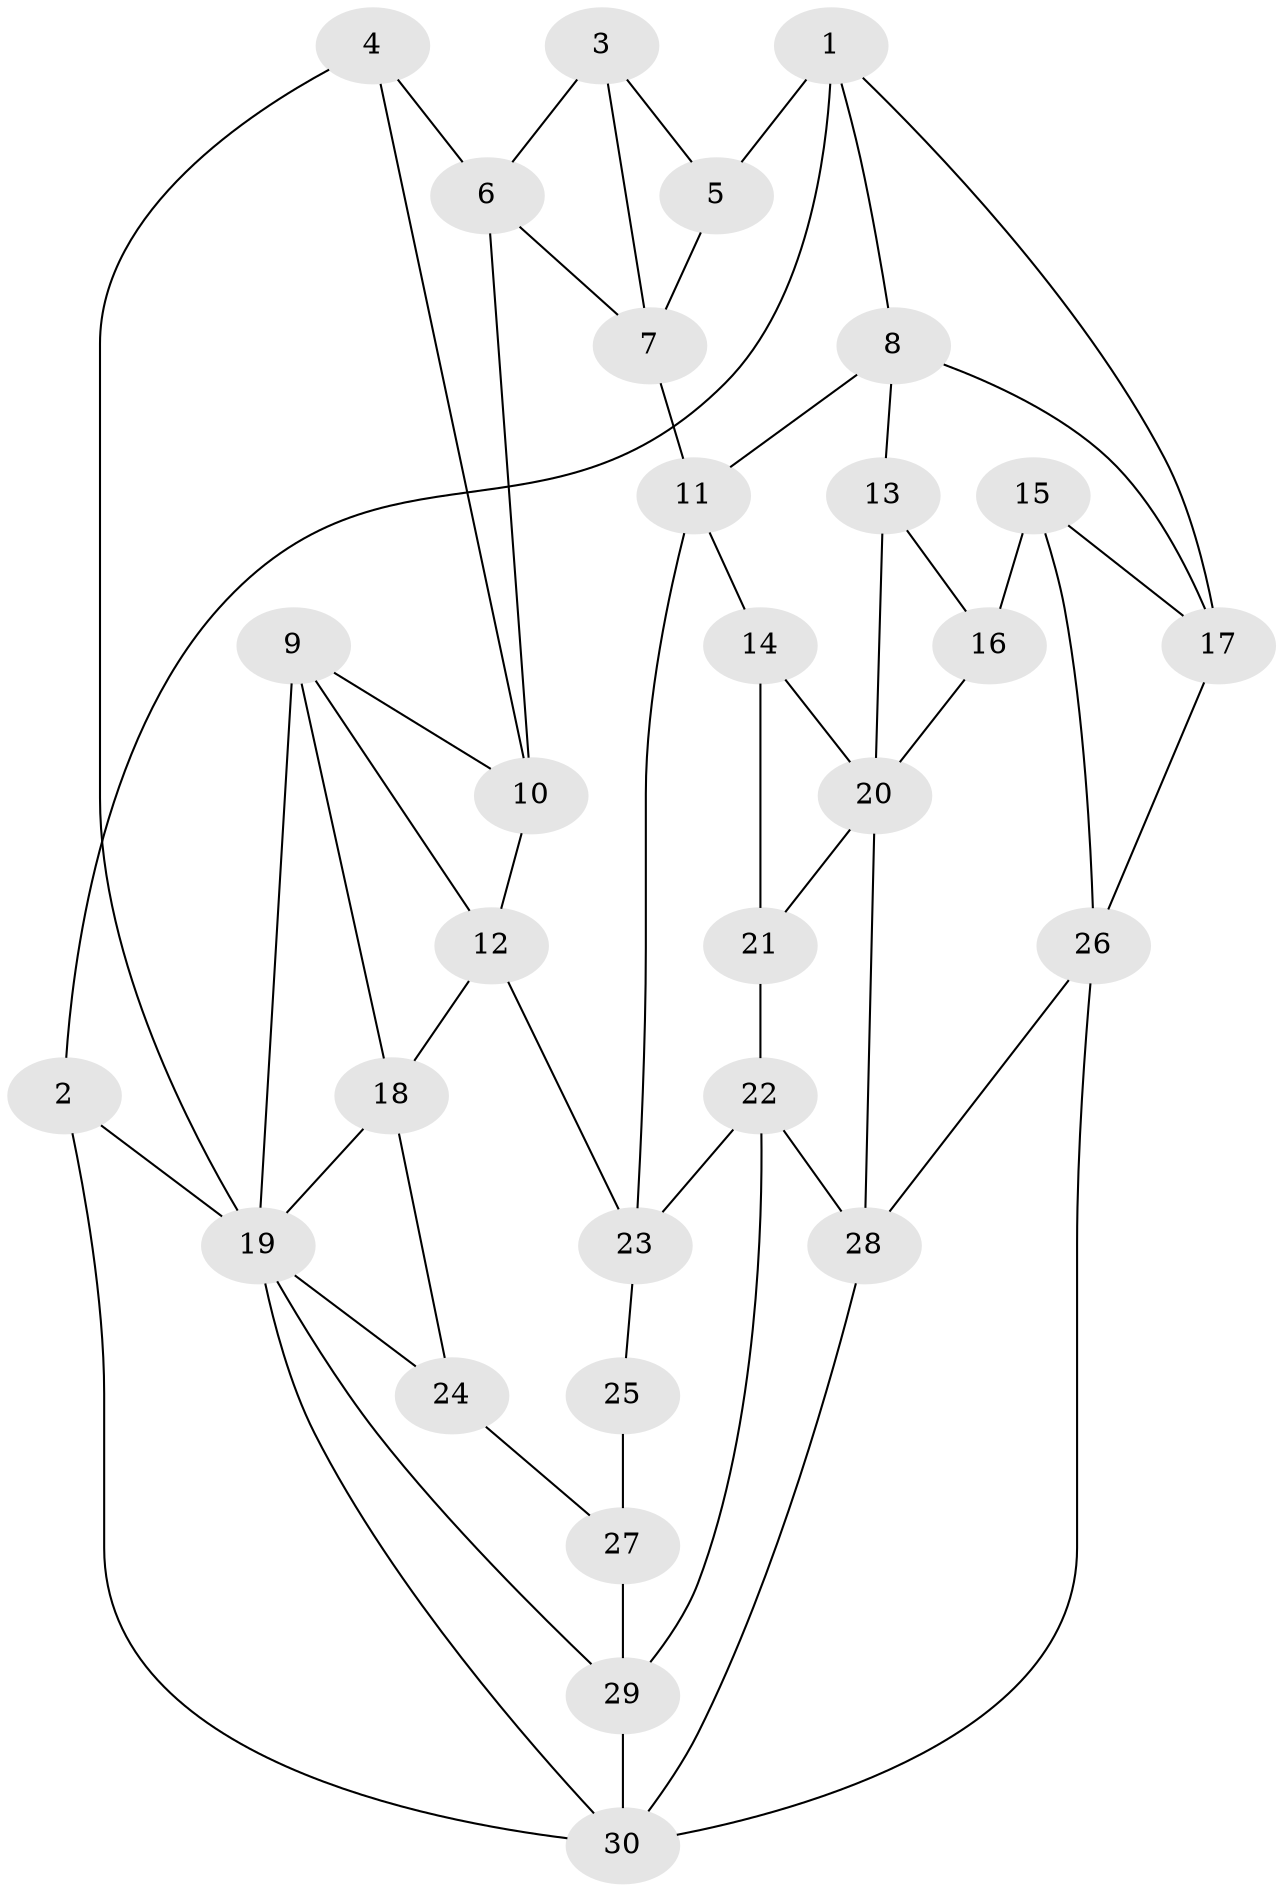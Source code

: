 // original degree distribution, {3: 0.03333333333333333, 5: 0.4, 6: 0.26666666666666666, 4: 0.3}
// Generated by graph-tools (version 1.1) at 2025/27/03/09/25 03:27:14]
// undirected, 30 vertices, 56 edges
graph export_dot {
graph [start="1"]
  node [color=gray90,style=filled];
  1;
  2;
  3;
  4;
  5;
  6;
  7;
  8;
  9;
  10;
  11;
  12;
  13;
  14;
  15;
  16;
  17;
  18;
  19;
  20;
  21;
  22;
  23;
  24;
  25;
  26;
  27;
  28;
  29;
  30;
  1 -- 2 [weight=1.0];
  1 -- 5 [weight=2.0];
  1 -- 8 [weight=1.0];
  1 -- 17 [weight=1.0];
  2 -- 19 [weight=2.0];
  2 -- 30 [weight=1.0];
  3 -- 5 [weight=1.0];
  3 -- 6 [weight=1.0];
  3 -- 7 [weight=1.0];
  4 -- 6 [weight=1.0];
  4 -- 10 [weight=1.0];
  4 -- 19 [weight=1.0];
  5 -- 7 [weight=1.0];
  6 -- 7 [weight=1.0];
  6 -- 10 [weight=1.0];
  7 -- 11 [weight=1.0];
  8 -- 11 [weight=1.0];
  8 -- 13 [weight=1.0];
  8 -- 17 [weight=1.0];
  9 -- 10 [weight=1.0];
  9 -- 12 [weight=1.0];
  9 -- 18 [weight=1.0];
  9 -- 19 [weight=1.0];
  10 -- 12 [weight=1.0];
  11 -- 14 [weight=1.0];
  11 -- 23 [weight=1.0];
  12 -- 18 [weight=1.0];
  12 -- 23 [weight=1.0];
  13 -- 16 [weight=1.0];
  13 -- 20 [weight=1.0];
  14 -- 20 [weight=1.0];
  14 -- 21 [weight=2.0];
  15 -- 16 [weight=1.0];
  15 -- 17 [weight=1.0];
  15 -- 26 [weight=1.0];
  16 -- 20 [weight=2.0];
  17 -- 26 [weight=1.0];
  18 -- 19 [weight=1.0];
  18 -- 24 [weight=1.0];
  19 -- 24 [weight=1.0];
  19 -- 29 [weight=1.0];
  19 -- 30 [weight=1.0];
  20 -- 21 [weight=1.0];
  20 -- 28 [weight=1.0];
  21 -- 22 [weight=1.0];
  22 -- 23 [weight=1.0];
  22 -- 28 [weight=1.0];
  22 -- 29 [weight=1.0];
  23 -- 25 [weight=1.0];
  24 -- 27 [weight=1.0];
  25 -- 27 [weight=2.0];
  26 -- 28 [weight=1.0];
  26 -- 30 [weight=1.0];
  27 -- 29 [weight=1.0];
  28 -- 30 [weight=1.0];
  29 -- 30 [weight=1.0];
}
